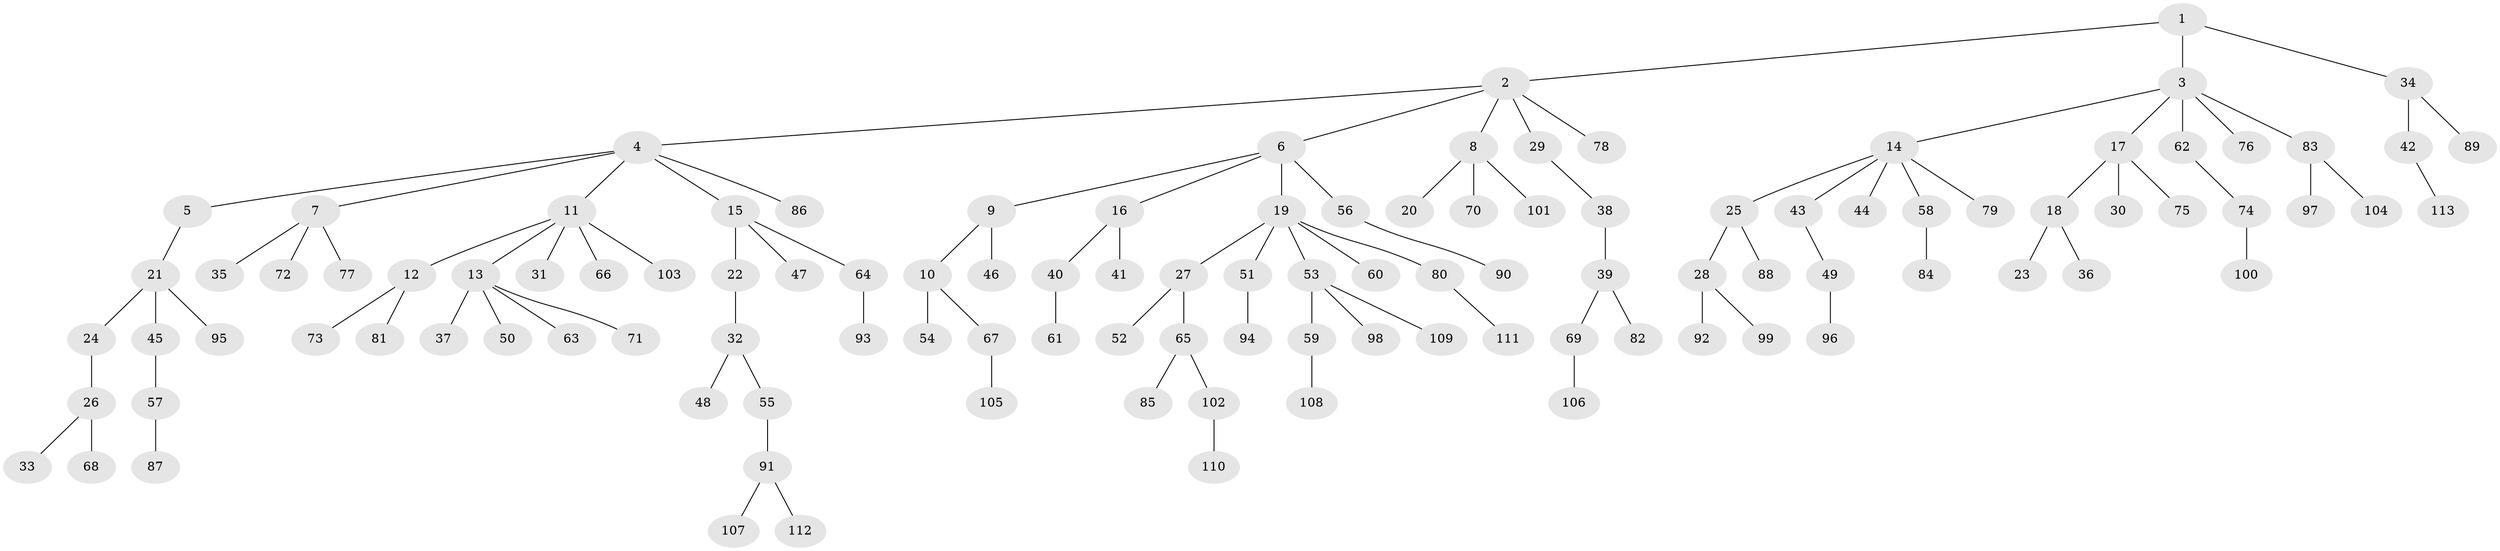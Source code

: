 // coarse degree distribution, {10: 0.022222222222222223, 7: 0.022222222222222223, 2: 0.2, 4: 0.06666666666666667, 1: 0.6, 3: 0.06666666666666667, 5: 0.022222222222222223}
// Generated by graph-tools (version 1.1) at 2025/19/03/04/25 18:19:03]
// undirected, 113 vertices, 112 edges
graph export_dot {
graph [start="1"]
  node [color=gray90,style=filled];
  1;
  2;
  3;
  4;
  5;
  6;
  7;
  8;
  9;
  10;
  11;
  12;
  13;
  14;
  15;
  16;
  17;
  18;
  19;
  20;
  21;
  22;
  23;
  24;
  25;
  26;
  27;
  28;
  29;
  30;
  31;
  32;
  33;
  34;
  35;
  36;
  37;
  38;
  39;
  40;
  41;
  42;
  43;
  44;
  45;
  46;
  47;
  48;
  49;
  50;
  51;
  52;
  53;
  54;
  55;
  56;
  57;
  58;
  59;
  60;
  61;
  62;
  63;
  64;
  65;
  66;
  67;
  68;
  69;
  70;
  71;
  72;
  73;
  74;
  75;
  76;
  77;
  78;
  79;
  80;
  81;
  82;
  83;
  84;
  85;
  86;
  87;
  88;
  89;
  90;
  91;
  92;
  93;
  94;
  95;
  96;
  97;
  98;
  99;
  100;
  101;
  102;
  103;
  104;
  105;
  106;
  107;
  108;
  109;
  110;
  111;
  112;
  113;
  1 -- 2;
  1 -- 3;
  1 -- 34;
  2 -- 4;
  2 -- 6;
  2 -- 8;
  2 -- 29;
  2 -- 78;
  3 -- 14;
  3 -- 17;
  3 -- 62;
  3 -- 76;
  3 -- 83;
  4 -- 5;
  4 -- 7;
  4 -- 11;
  4 -- 15;
  4 -- 86;
  5 -- 21;
  6 -- 9;
  6 -- 16;
  6 -- 19;
  6 -- 56;
  7 -- 35;
  7 -- 72;
  7 -- 77;
  8 -- 20;
  8 -- 70;
  8 -- 101;
  9 -- 10;
  9 -- 46;
  10 -- 54;
  10 -- 67;
  11 -- 12;
  11 -- 13;
  11 -- 31;
  11 -- 66;
  11 -- 103;
  12 -- 73;
  12 -- 81;
  13 -- 37;
  13 -- 50;
  13 -- 63;
  13 -- 71;
  14 -- 25;
  14 -- 43;
  14 -- 44;
  14 -- 58;
  14 -- 79;
  15 -- 22;
  15 -- 47;
  15 -- 64;
  16 -- 40;
  16 -- 41;
  17 -- 18;
  17 -- 30;
  17 -- 75;
  18 -- 23;
  18 -- 36;
  19 -- 27;
  19 -- 51;
  19 -- 53;
  19 -- 60;
  19 -- 80;
  21 -- 24;
  21 -- 45;
  21 -- 95;
  22 -- 32;
  24 -- 26;
  25 -- 28;
  25 -- 88;
  26 -- 33;
  26 -- 68;
  27 -- 52;
  27 -- 65;
  28 -- 92;
  28 -- 99;
  29 -- 38;
  32 -- 48;
  32 -- 55;
  34 -- 42;
  34 -- 89;
  38 -- 39;
  39 -- 69;
  39 -- 82;
  40 -- 61;
  42 -- 113;
  43 -- 49;
  45 -- 57;
  49 -- 96;
  51 -- 94;
  53 -- 59;
  53 -- 98;
  53 -- 109;
  55 -- 91;
  56 -- 90;
  57 -- 87;
  58 -- 84;
  59 -- 108;
  62 -- 74;
  64 -- 93;
  65 -- 85;
  65 -- 102;
  67 -- 105;
  69 -- 106;
  74 -- 100;
  80 -- 111;
  83 -- 97;
  83 -- 104;
  91 -- 107;
  91 -- 112;
  102 -- 110;
}
